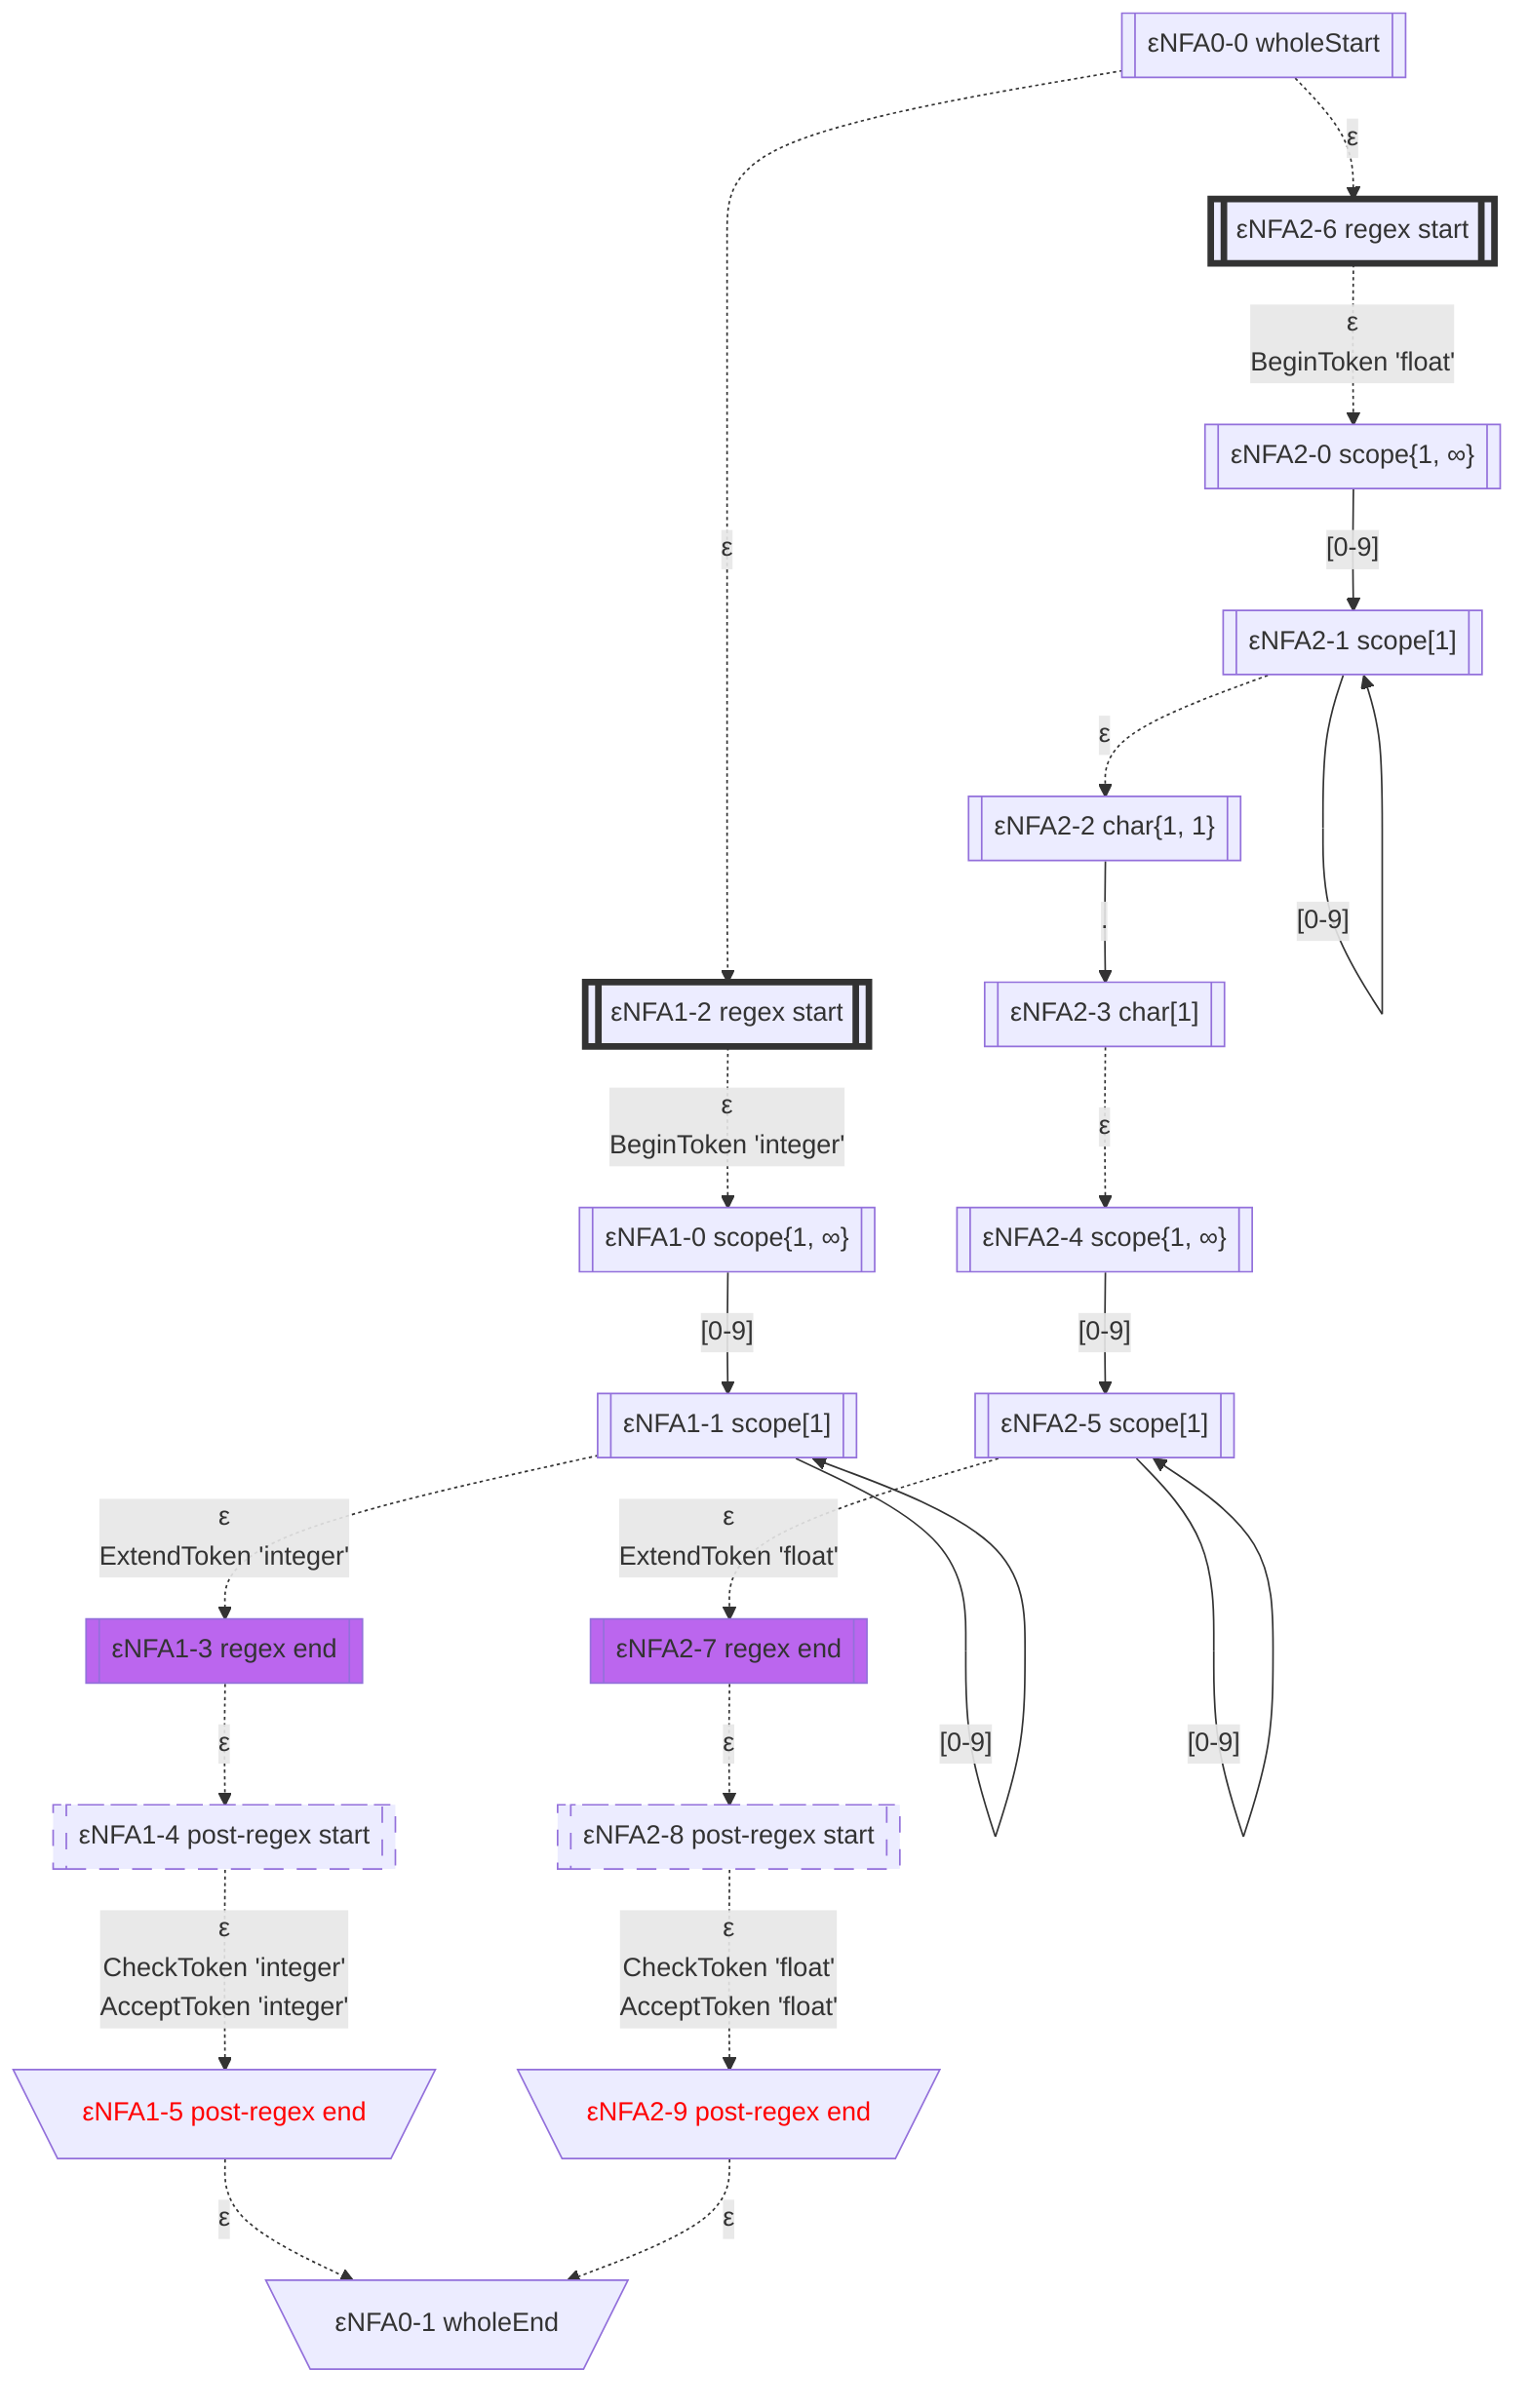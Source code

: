 flowchart
classDef c0001 color:#FF0000;
classDef c0010 stroke-dasharray: 10 10;
classDef c0011 stroke-dasharray: 10 10,color:#FF0000;
classDef c0100 fill:#BB66EE;
classDef c0101 fill:#BB66EE,color:#FF0000;
classDef c0110 fill:#BB66EE,stroke-dasharray: 10 10;
classDef c0111 fill:#BB66EE,stroke-dasharray: 10 10,color:#FF0000;
classDef c1000 stroke:#333,stroke-width:4px;
classDef c1001 stroke:#333,stroke-width:4px,color:#FF0000;
classDef c1010 stroke:#333,stroke-width:4px,stroke-dasharray: 10 10;
classDef c1011 stroke:#333,stroke-width:4px,stroke-dasharray: 10 10,color:#FF0000;
classDef c1100 stroke:#333,stroke-width:4px,fill:#BB66EE;
classDef c1101 stroke:#333,stroke-width:4px,fill:#BB66EE,color:#FF0000;
classDef c1110 stroke:#333,stroke-width:4px,fill:#BB66EE,stroke-dasharray: 10 10;
classDef c1111 stroke:#333,stroke-width:4px,fill:#BB66EE,stroke-dasharray: 10 10,color:#FF0000;
eNFA0_0_9499066[["εNFA0-0 wholeStart"]]
eNFA1_2_34836667[["εNFA1-2 regex start"]]
class eNFA1_2_34836667 c1000;
eNFA2_6_18382734[["εNFA2-6 regex start"]]
class eNFA2_6_18382734 c1000;
eNFA1_0_50140351[["εNFA1-0 scope{1, ∞}"]]
eNFA2_0_57690894[["εNFA2-0 scope{1, ∞}"]]
eNFA1_1_27940771[["εNFA1-1 scope[1]"]]
eNFA2_1_28779720[["εNFA2-1 scope[1]"]]
eNFA1_3_48609983[["εNFA1-3 regex end"]]
class eNFA1_3_48609983 c0100;
eNFA2_2_49456006[["εNFA2-2 char{1, 1}"]]
eNFA1_4_45094547[["εNFA1-4 post-regex start"]]
class eNFA1_4_45094547 c0010;
eNFA2_3_45742965[["εNFA2-3 char[1]"]]
eNFA1_5_3197746[\"εNFA1-5 post-regex end"/]
class eNFA1_5_3197746 c0001;
eNFA2_4_46513524[["εNFA2-4 scope{1, ∞}"]]
eNFA0_1_12606476[\"εNFA0-1 wholeEnd"/]
eNFA2_5_42450871[["εNFA2-5 scope[1]"]]
eNFA2_7_15968532[["εNFA2-7 regex end"]]
class eNFA2_7_15968532 c0100;
eNFA2_8_46349424[["εNFA2-8 post-regex start"]]
class eNFA2_8_46349424 c0010;
eNFA2_9_31226881[\"εNFA2-9 post-regex end"/]
class eNFA2_9_31226881 c0001;
eNFA0_0_9499066 -.->|"ε"|eNFA1_2_34836667
eNFA0_0_9499066 -.->|"ε"|eNFA2_6_18382734
eNFA1_2_34836667 -.->|"ε
BeginToken 'integer'"|eNFA1_0_50140351
eNFA2_6_18382734 -.->|"ε
BeginToken 'float'"|eNFA2_0_57690894
eNFA1_0_50140351 -->|"[0-9]"|eNFA1_1_27940771
eNFA2_0_57690894 -->|"[0-9]"|eNFA2_1_28779720
eNFA1_1_27940771 -->|"[0-9]"|eNFA1_1_27940771
eNFA1_1_27940771 -.->|"ε
ExtendToken 'integer'"|eNFA1_3_48609983
eNFA2_1_28779720 -->|"[0-9]"|eNFA2_1_28779720
eNFA2_1_28779720 -.->|"ε"|eNFA2_2_49456006
eNFA1_3_48609983 -.->|"ε"|eNFA1_4_45094547
eNFA2_2_49456006 -->|"."|eNFA2_3_45742965
eNFA1_4_45094547 -.->|"ε
CheckToken 'integer'
AcceptToken 'integer'"|eNFA1_5_3197746
eNFA2_3_45742965 -.->|"ε"|eNFA2_4_46513524
eNFA1_5_3197746 -.->|"ε"|eNFA0_1_12606476
eNFA2_4_46513524 -->|"[0-9]"|eNFA2_5_42450871
eNFA2_5_42450871 -->|"[0-9]"|eNFA2_5_42450871
eNFA2_5_42450871 -.->|"ε
ExtendToken 'float'"|eNFA2_7_15968532
eNFA2_7_15968532 -.->|"ε"|eNFA2_8_46349424
eNFA2_8_46349424 -.->|"ε
CheckToken 'float'
AcceptToken 'float'"|eNFA2_9_31226881
eNFA2_9_31226881 -.->|"ε"|eNFA0_1_12606476
